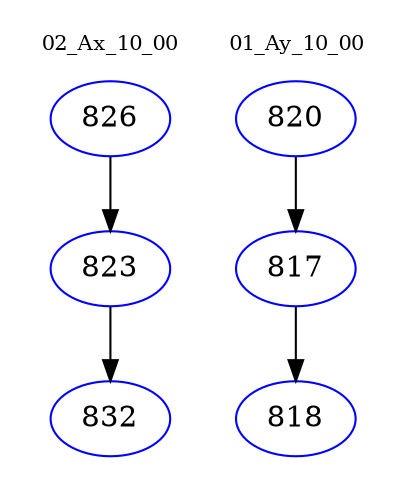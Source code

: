 digraph{
subgraph cluster_0 {
color = white
label = "02_Ax_10_00";
fontsize=10;
T0_826 [label="826", color="blue"]
T0_826 -> T0_823 [color="black"]
T0_823 [label="823", color="blue"]
T0_823 -> T0_832 [color="black"]
T0_832 [label="832", color="blue"]
}
subgraph cluster_1 {
color = white
label = "01_Ay_10_00";
fontsize=10;
T1_820 [label="820", color="blue"]
T1_820 -> T1_817 [color="black"]
T1_817 [label="817", color="blue"]
T1_817 -> T1_818 [color="black"]
T1_818 [label="818", color="blue"]
}
}
